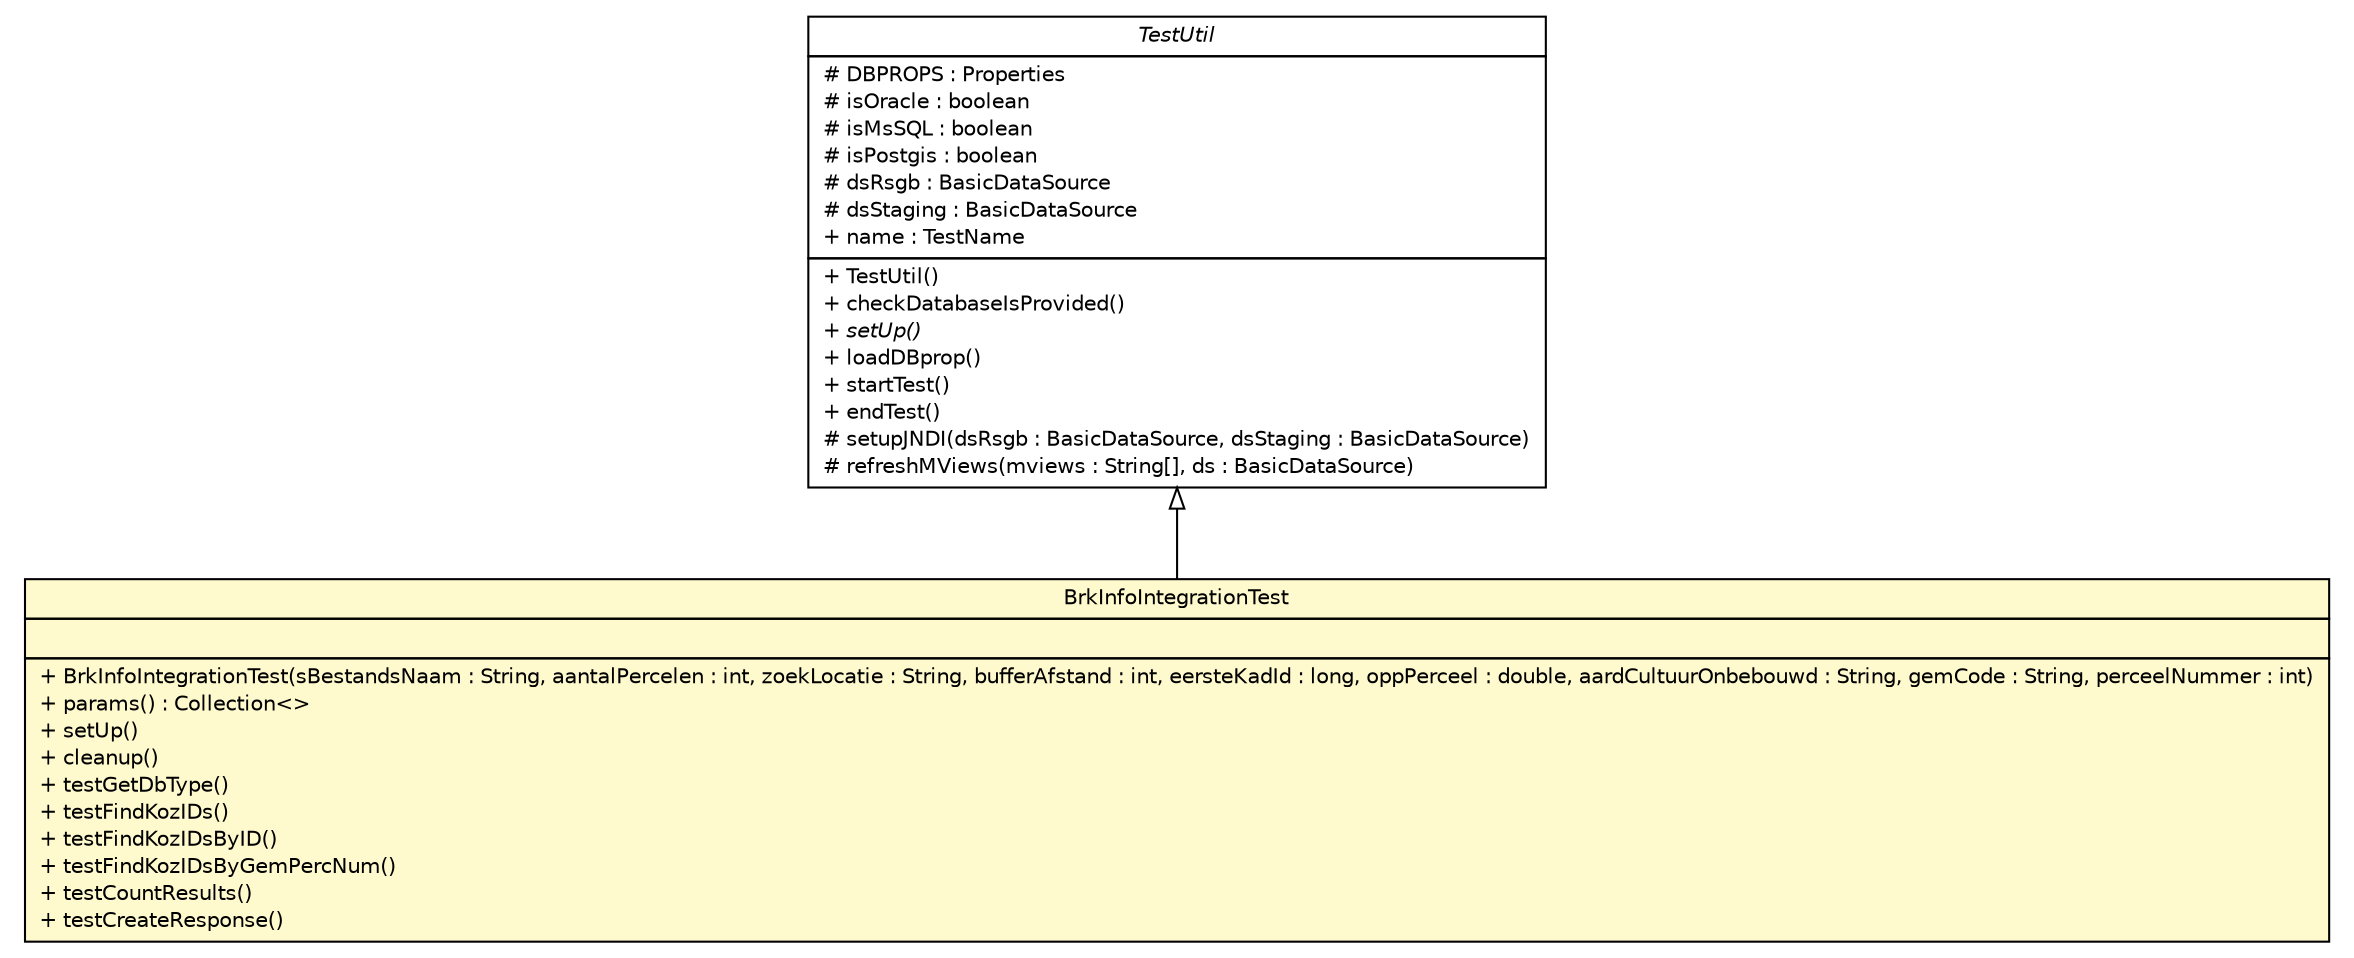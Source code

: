 #!/usr/local/bin/dot
#
# Class diagram 
# Generated by UMLGraph version R5_6-24-gf6e263 (http://www.umlgraph.org/)
#

digraph G {
	edge [fontname="Helvetica",fontsize=10,labelfontname="Helvetica",labelfontsize=10];
	node [fontname="Helvetica",fontsize=10,shape=plaintext];
	nodesep=0.25;
	ranksep=0.5;
	// nl.b3p.brmo.soap.db.TestUtil
	c11 [label=<<table title="nl.b3p.brmo.soap.db.TestUtil" border="0" cellborder="1" cellspacing="0" cellpadding="2" port="p" href="./TestUtil.html">
		<tr><td><table border="0" cellspacing="0" cellpadding="1">
<tr><td align="center" balign="center"><font face="Helvetica-Oblique"> TestUtil </font></td></tr>
		</table></td></tr>
		<tr><td><table border="0" cellspacing="0" cellpadding="1">
<tr><td align="left" balign="left"> # DBPROPS : Properties </td></tr>
<tr><td align="left" balign="left"> # isOracle : boolean </td></tr>
<tr><td align="left" balign="left"> # isMsSQL : boolean </td></tr>
<tr><td align="left" balign="left"> # isPostgis : boolean </td></tr>
<tr><td align="left" balign="left"> # dsRsgb : BasicDataSource </td></tr>
<tr><td align="left" balign="left"> # dsStaging : BasicDataSource </td></tr>
<tr><td align="left" balign="left"> + name : TestName </td></tr>
		</table></td></tr>
		<tr><td><table border="0" cellspacing="0" cellpadding="1">
<tr><td align="left" balign="left"> + TestUtil() </td></tr>
<tr><td align="left" balign="left"> + checkDatabaseIsProvided() </td></tr>
<tr><td align="left" balign="left"><font face="Helvetica-Oblique" point-size="10.0"> + setUp() </font></td></tr>
<tr><td align="left" balign="left"> + loadDBprop() </td></tr>
<tr><td align="left" balign="left"> + startTest() </td></tr>
<tr><td align="left" balign="left"> + endTest() </td></tr>
<tr><td align="left" balign="left"> # setupJNDI(dsRsgb : BasicDataSource, dsStaging : BasicDataSource) </td></tr>
<tr><td align="left" balign="left"> # refreshMViews(mviews : String[], ds : BasicDataSource) </td></tr>
		</table></td></tr>
		</table>>, URL="./TestUtil.html", fontname="Helvetica", fontcolor="black", fontsize=10.0];
	// nl.b3p.brmo.soap.db.BrkInfoIntegrationTest
	c14 [label=<<table title="nl.b3p.brmo.soap.db.BrkInfoIntegrationTest" border="0" cellborder="1" cellspacing="0" cellpadding="2" port="p" bgcolor="lemonChiffon" href="./BrkInfoIntegrationTest.html">
		<tr><td><table border="0" cellspacing="0" cellpadding="1">
<tr><td align="center" balign="center"> BrkInfoIntegrationTest </td></tr>
		</table></td></tr>
		<tr><td><table border="0" cellspacing="0" cellpadding="1">
<tr><td align="left" balign="left">  </td></tr>
		</table></td></tr>
		<tr><td><table border="0" cellspacing="0" cellpadding="1">
<tr><td align="left" balign="left"> + BrkInfoIntegrationTest(sBestandsNaam : String, aantalPercelen : int, zoekLocatie : String, bufferAfstand : int, eersteKadId : long, oppPerceel : double, aardCultuurOnbebouwd : String, gemCode : String, perceelNummer : int) </td></tr>
<tr><td align="left" balign="left"> + params() : Collection&lt;&gt; </td></tr>
<tr><td align="left" balign="left"> + setUp() </td></tr>
<tr><td align="left" balign="left"> + cleanup() </td></tr>
<tr><td align="left" balign="left"> + testGetDbType() </td></tr>
<tr><td align="left" balign="left"> + testFindKozIDs() </td></tr>
<tr><td align="left" balign="left"> + testFindKozIDsByID() </td></tr>
<tr><td align="left" balign="left"> + testFindKozIDsByGemPercNum() </td></tr>
<tr><td align="left" balign="left"> + testCountResults() </td></tr>
<tr><td align="left" balign="left"> + testCreateResponse() </td></tr>
		</table></td></tr>
		</table>>, URL="./BrkInfoIntegrationTest.html", fontname="Helvetica", fontcolor="black", fontsize=10.0];
	//nl.b3p.brmo.soap.db.BrkInfoIntegrationTest extends nl.b3p.brmo.soap.db.TestUtil
	c11:p -> c14:p [dir=back,arrowtail=empty];
}

